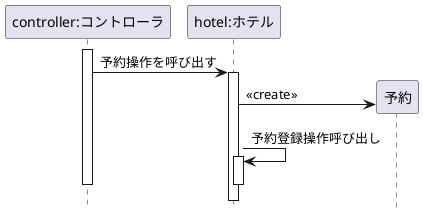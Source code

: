 @startuml
hide footbox
participant "controller:コントローラ" as controller
participant "hotel:ホテル" as hotel
participant "予約" as reserve
activate controller
    controller -> hotel : 予約操作を呼び出す
    activate hotel
        create reserve
        hotel -> reserve: <<create>>
        hotel -> hotel : 予約登録操作呼び出し
        activate hotel
    deactivate hotel
deactivate controller
@enduml